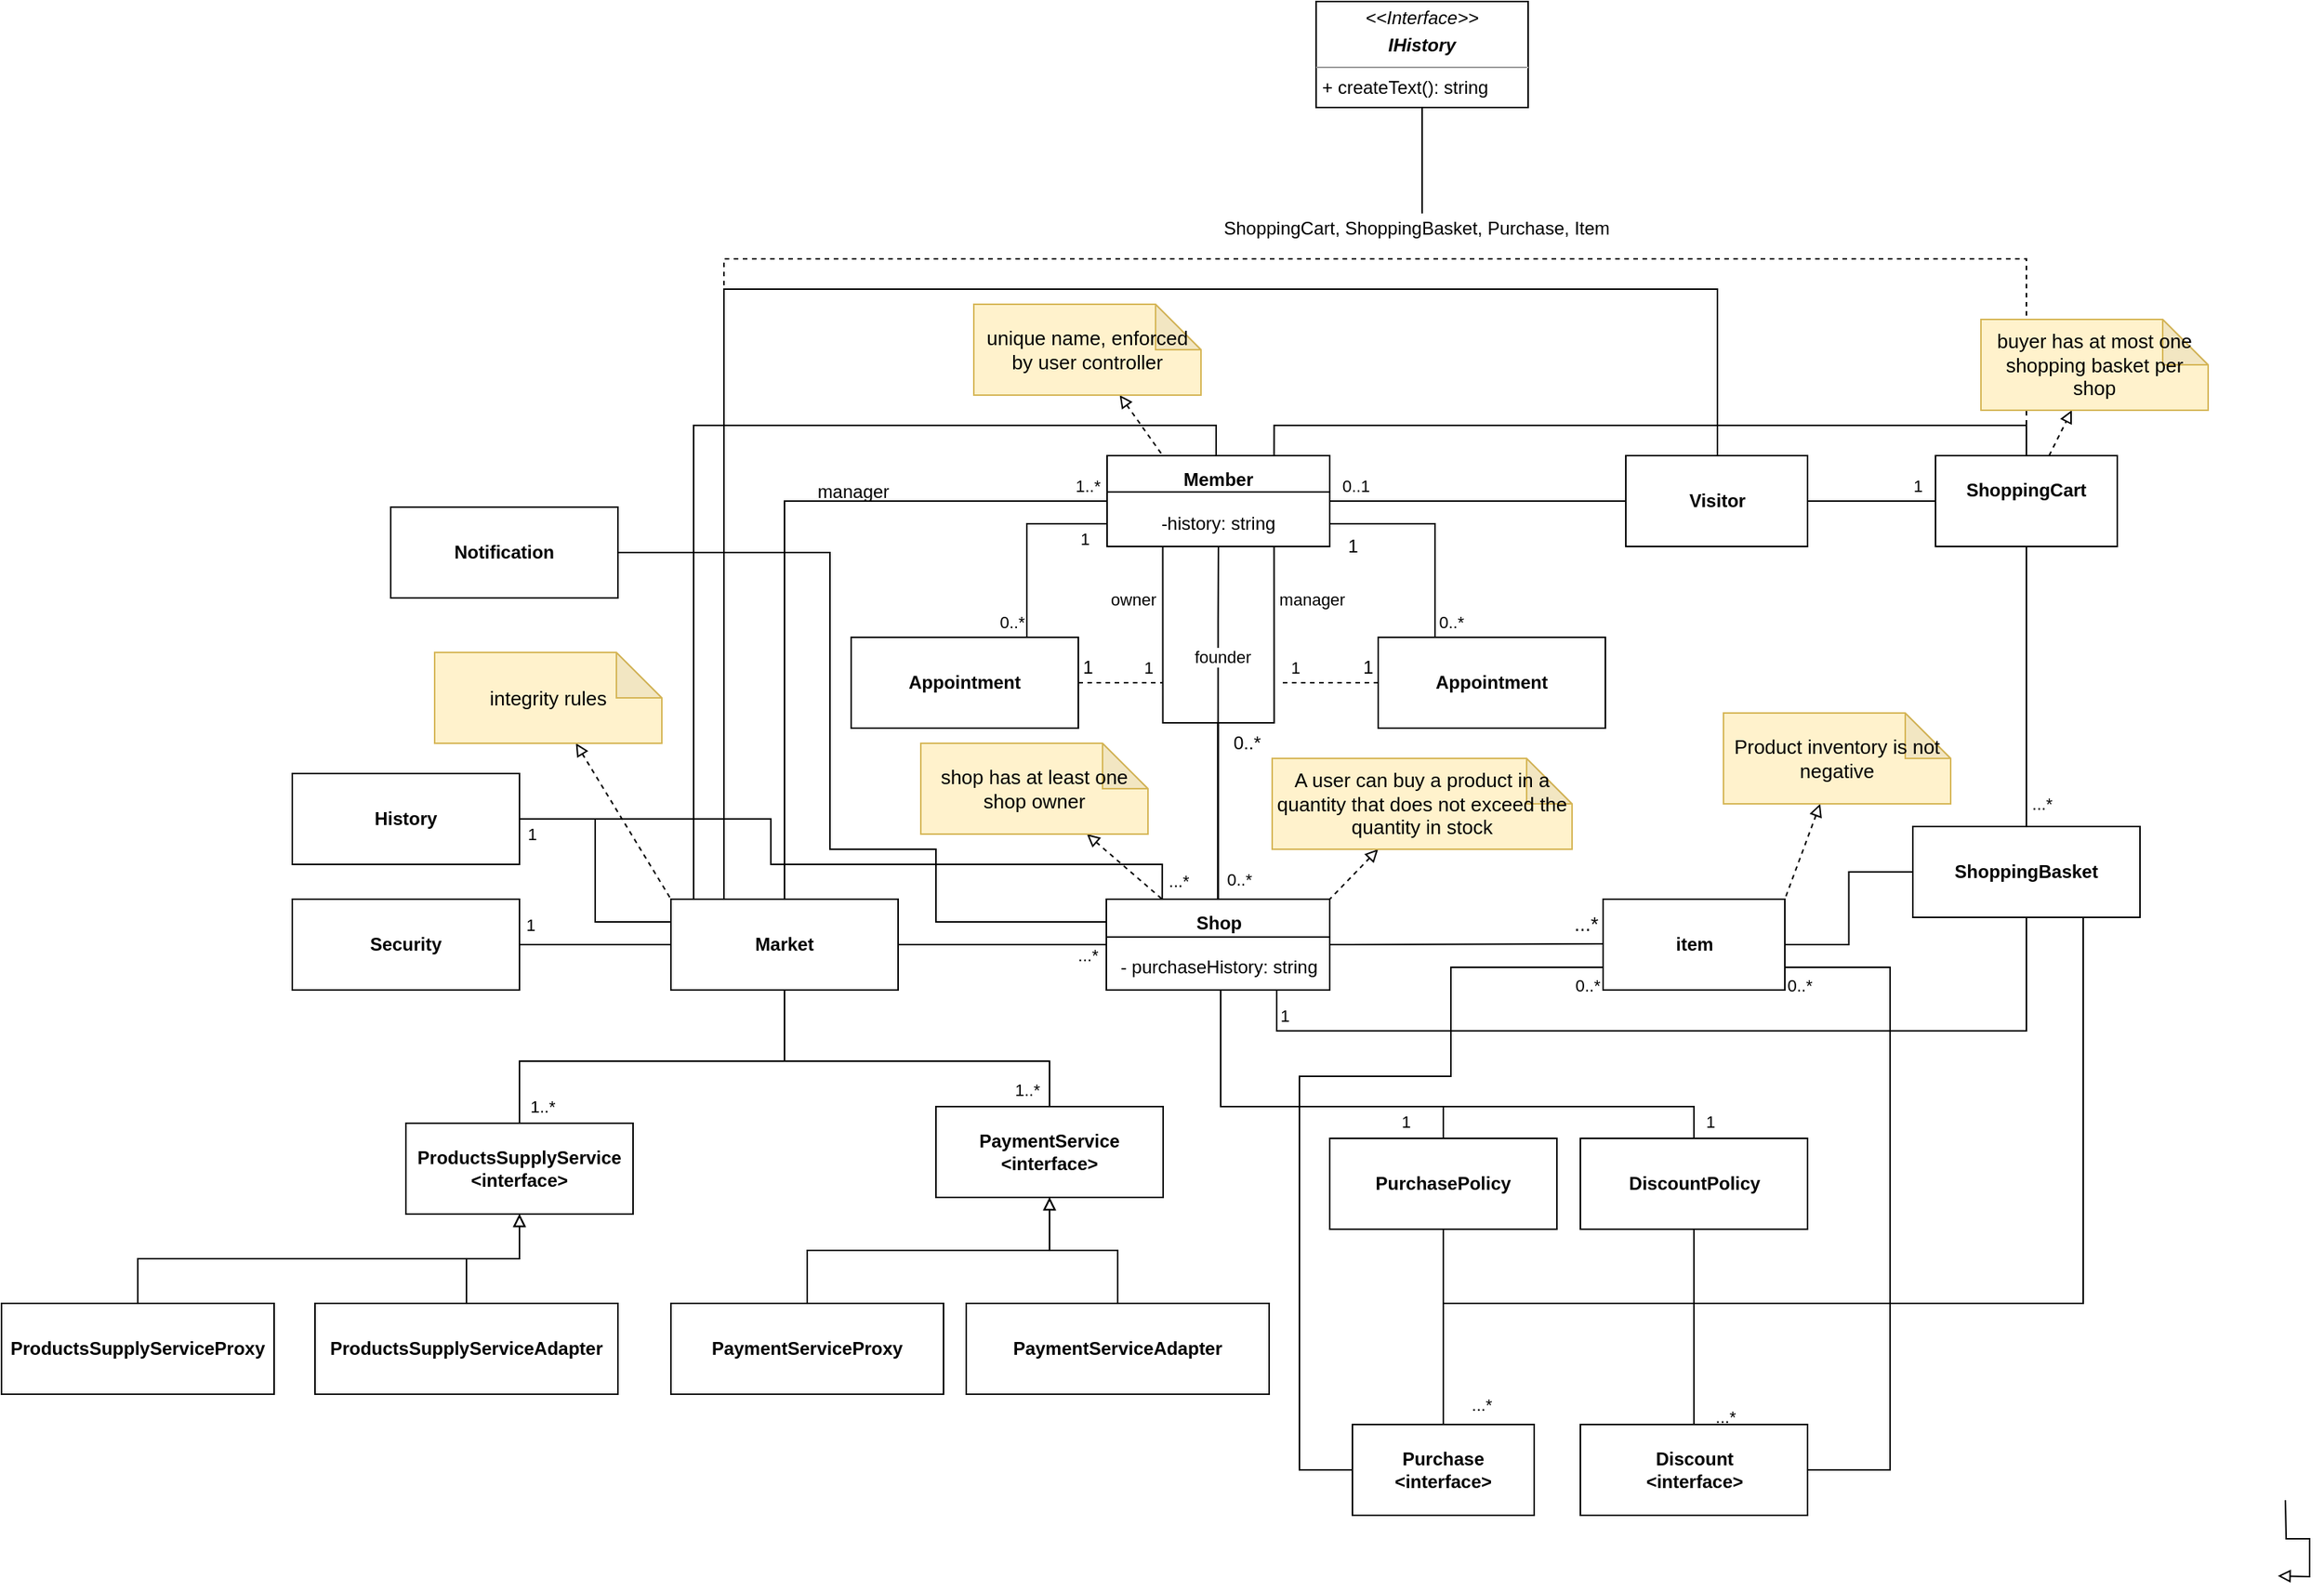 <mxfile version="18.0.1" type="device"><diagram id="ILf7Ryxjf1LyXg-0xfTQ" name="Page-1"><mxGraphModel dx="2017" dy="1449" grid="1" gridSize="10" guides="1" tooltips="1" connect="1" arrows="1" fold="1" page="1" pageScale="1" pageWidth="1169" pageHeight="827" math="0" shadow="0"><root><mxCell id="0"/><mxCell id="1" parent="0"/><mxCell id="zZ04MCCnHrwpb3KBMDZk-1" style="edgeStyle=orthogonalEdgeStyle;rounded=0;orthogonalLoop=1;jettySize=auto;html=1;exitX=0.25;exitY=0;exitDx=0;exitDy=0;entryX=0.5;entryY=0;entryDx=0;entryDy=0;dashed=1;endArrow=none;endFill=0;" parent="1" source="zZ04MCCnHrwpb3KBMDZk-151" target="zZ04MCCnHrwpb3KBMDZk-133" edge="1"><mxGeometry relative="1" as="geometry"><mxPoint x="210.0" y="100" as="sourcePoint"/><mxPoint x="1050" y="80" as="targetPoint"/><Array as="points"><mxPoint x="170" y="93"/><mxPoint x="170" y="-330"/><mxPoint x="1030" y="-330"/></Array></mxGeometry></mxCell><mxCell id="zZ04MCCnHrwpb3KBMDZk-2" value="1..*" style="edgeStyle=orthogonalEdgeStyle;rounded=0;orthogonalLoop=1;jettySize=auto;html=1;entryX=0.5;entryY=0;entryDx=0;entryDy=0;exitX=0.5;exitY=1;exitDx=0;exitDy=0;endArrow=none;endFill=0;" parent="1" source="zZ04MCCnHrwpb3KBMDZk-151" target="zZ04MCCnHrwpb3KBMDZk-154" edge="1"><mxGeometry x="0.919" y="15" relative="1" as="geometry"><mxPoint x="210.0" y="140" as="sourcePoint"/><mxPoint x="80.0" y="240" as="targetPoint"/><Array as="points"><mxPoint x="215" y="200"/><mxPoint x="-165" y="200"/></Array><mxPoint as="offset"/></mxGeometry></mxCell><mxCell id="zZ04MCCnHrwpb3KBMDZk-6" value="...*" style="edgeStyle=orthogonalEdgeStyle;rounded=0;orthogonalLoop=1;jettySize=auto;html=1;entryX=0.5;entryY=0;entryDx=0;entryDy=0;exitX=0.5;exitY=1;exitDx=0;exitDy=0;endArrow=none;endFill=0;" parent="1" source="zZ04MCCnHrwpb3KBMDZk-146" target="zZ04MCCnHrwpb3KBMDZk-147" edge="1"><mxGeometry x="0.926" y="20" relative="1" as="geometry"><mxPoint x="502.5" y="134" as="sourcePoint"/><mxPoint x="440.0" y="360" as="targetPoint"/><Array as="points"><mxPoint x="811" y="400"/><mxPoint x="811" y="400"/></Array><mxPoint as="offset"/></mxGeometry></mxCell><mxCell id="zZ04MCCnHrwpb3KBMDZk-12" value="...*" style="edgeStyle=orthogonalEdgeStyle;rounded=0;orthogonalLoop=1;jettySize=auto;html=1;exitX=1;exitY=0.5;exitDx=0;exitDy=0;entryX=0;entryY=0.5;entryDx=0;entryDy=0;startArrow=none;startFill=0;endArrow=none;endFill=0;" parent="1" source="zZ04MCCnHrwpb3KBMDZk-151" target="zZ04MCCnHrwpb3KBMDZk-152" edge="1"><mxGeometry x="0.818" y="-7" relative="1" as="geometry"><mxPoint x="290" y="119" as="sourcePoint"/><mxPoint x="425" y="119" as="targetPoint"/><mxPoint as="offset"/></mxGeometry></mxCell><mxCell id="zZ04MCCnHrwpb3KBMDZk-18" value="1" style="edgeStyle=orthogonalEdgeStyle;rounded=0;orthogonalLoop=1;jettySize=auto;html=1;entryX=1;entryY=0.5;entryDx=0;entryDy=0;startArrow=none;startFill=0;endArrow=none;endFill=0;" parent="1" source="zZ04MCCnHrwpb3KBMDZk-133" target="zZ04MCCnHrwpb3KBMDZk-134" edge="1"><mxGeometry x="-0.699" y="-10" relative="1" as="geometry"><mxPoint x="1050" y="166" as="sourcePoint"/><mxPoint x="1050" y="240" as="targetPoint"/><mxPoint as="offset"/></mxGeometry></mxCell><mxCell id="zZ04MCCnHrwpb3KBMDZk-111" value="...*" style="edgeStyle=orthogonalEdgeStyle;rounded=0;orthogonalLoop=1;jettySize=auto;html=1;exitX=0.75;exitY=1;exitDx=0;exitDy=0;entryX=0.5;entryY=0;entryDx=0;entryDy=0;endArrow=none;endFill=0;" parent="1" source="zZ04MCCnHrwpb3KBMDZk-135" target="zZ04MCCnHrwpb3KBMDZk-175" edge="1"><mxGeometry x="0.966" y="25" relative="1" as="geometry"><Array as="points"><mxPoint x="1068" y="360"/><mxPoint x="645" y="360"/></Array><mxPoint x="1360" y="123.0" as="sourcePoint"/><mxPoint x="880" y="640" as="targetPoint"/><mxPoint as="offset"/></mxGeometry></mxCell><mxCell id="zZ04MCCnHrwpb3KBMDZk-116" value="...*" style="edgeStyle=orthogonalEdgeStyle;rounded=0;orthogonalLoop=1;jettySize=auto;html=1;exitX=0.5;exitY=1;exitDx=0;exitDy=0;entryX=0.5;entryY=0;entryDx=0;entryDy=0;endArrow=none;endFill=0;" parent="1" source="zZ04MCCnHrwpb3KBMDZk-133" target="zZ04MCCnHrwpb3KBMDZk-135" edge="1"><mxGeometry x="0.838" y="10" relative="1" as="geometry"><mxPoint x="1130" y="119" as="sourcePoint"/><mxPoint x="1200" y="119" as="targetPoint"/><mxPoint as="offset"/></mxGeometry></mxCell><mxCell id="zZ04MCCnHrwpb3KBMDZk-132" value="item" style="rounded=0;whiteSpace=wrap;html=1;fontStyle=1" parent="1" vertex="1"><mxGeometry x="750.5" y="93" width="120" height="60" as="geometry"/></mxCell><mxCell id="lGT1LB07T4u3BuduWVPf-15" style="rounded=0;orthogonalLoop=1;jettySize=auto;html=1;startArrow=none;startFill=0;endArrow=block;endFill=0;dashed=1;" parent="1" source="zZ04MCCnHrwpb3KBMDZk-133" target="lGT1LB07T4u3BuduWVPf-12" edge="1"><mxGeometry relative="1" as="geometry"/></mxCell><mxCell id="zZ04MCCnHrwpb3KBMDZk-133" value="ShoppingCart&lt;div style=&quot;padding: 0px ; margin: 0px&quot;&gt;&lt;br style=&quot;padding: 0px; margin: 0px;&quot;&gt;&lt;/div&gt;" style="rounded=0;whiteSpace=wrap;html=1;fontStyle=1" parent="1" vertex="1"><mxGeometry x="970" y="-200" width="120" height="60" as="geometry"/></mxCell><mxCell id="AmER0RgIstThI9tEPLfv-13" value="0..1" style="edgeStyle=orthogonalEdgeStyle;rounded=0;orthogonalLoop=1;jettySize=auto;html=1;entryX=1;entryY=0.5;entryDx=0;entryDy=0;endArrow=none;endFill=0;" parent="1" source="zZ04MCCnHrwpb3KBMDZk-134" target="zZ04MCCnHrwpb3KBMDZk-136" edge="1"><mxGeometry x="0.83" y="-10" relative="1" as="geometry"><mxPoint as="offset"/></mxGeometry></mxCell><mxCell id="zZ04MCCnHrwpb3KBMDZk-134" value="Visitor" style="rounded=0;whiteSpace=wrap;html=1;fontStyle=1" parent="1" vertex="1"><mxGeometry x="765.5" y="-200" width="120" height="60" as="geometry"/></mxCell><mxCell id="AmER0RgIstThI9tEPLfv-28" style="edgeStyle=orthogonalEdgeStyle;rounded=0;orthogonalLoop=1;jettySize=auto;html=1;entryX=0.75;entryY=1;entryDx=0;entryDy=0;endArrow=none;endFill=0;" parent="1" source="zZ04MCCnHrwpb3KBMDZk-135" target="zZ04MCCnHrwpb3KBMDZk-152" edge="1"><mxGeometry relative="1" as="geometry"><Array as="points"><mxPoint x="1030" y="180"/><mxPoint x="535" y="180"/></Array></mxGeometry></mxCell><mxCell id="AmER0RgIstThI9tEPLfv-60" value="1" style="edgeLabel;html=1;align=center;verticalAlign=middle;resizable=0;points=[];" parent="AmER0RgIstThI9tEPLfv-28" vertex="1" connectable="0"><mxGeometry x="0.846" y="-1" relative="1" as="geometry"><mxPoint x="-12" y="-9" as="offset"/></mxGeometry></mxCell><mxCell id="AmER0RgIstThI9tEPLfv-52" style="edgeStyle=orthogonalEdgeStyle;rounded=0;orthogonalLoop=1;jettySize=auto;html=1;endArrow=none;endFill=0;" parent="1" source="zZ04MCCnHrwpb3KBMDZk-135" target="zZ04MCCnHrwpb3KBMDZk-132" edge="1"><mxGeometry relative="1" as="geometry"/></mxCell><mxCell id="zZ04MCCnHrwpb3KBMDZk-135" value="ShoppingBasket" style="rounded=0;whiteSpace=wrap;html=1;fontStyle=1" parent="1" vertex="1"><mxGeometry x="955" y="45" width="150" height="60" as="geometry"/></mxCell><mxCell id="AmER0RgIstThI9tEPLfv-17" style="edgeStyle=orthogonalEdgeStyle;rounded=0;orthogonalLoop=1;jettySize=auto;html=1;entryX=0.5;entryY=0;entryDx=0;entryDy=0;endArrow=none;endFill=0;exitX=0.75;exitY=0;exitDx=0;exitDy=0;" parent="1" source="zZ04MCCnHrwpb3KBMDZk-136" target="zZ04MCCnHrwpb3KBMDZk-133" edge="1"><mxGeometry relative="1" as="geometry"/></mxCell><mxCell id="zZ04MCCnHrwpb3KBMDZk-136" value="&lt;b&gt;Member&lt;/b&gt;&lt;br&gt;&lt;div style=&quot;text-align: left&quot;&gt;&lt;span&gt;&lt;br&gt;&lt;/span&gt;&lt;/div&gt;&lt;div style=&quot;text-align: left&quot;&gt;&lt;span&gt;-history: string&lt;/span&gt;&lt;/div&gt;" style="rounded=0;whiteSpace=wrap;html=1;" parent="1" vertex="1"><mxGeometry x="423" y="-200" width="147" height="60" as="geometry"/></mxCell><mxCell id="AmER0RgIstThI9tEPLfv-18" value="0..*" style="edgeStyle=orthogonalEdgeStyle;rounded=0;orthogonalLoop=1;jettySize=auto;html=1;entryX=1;entryY=0.75;entryDx=0;entryDy=0;endArrow=none;endFill=0;exitX=0.25;exitY=0;exitDx=0;exitDy=0;" parent="1" source="zZ04MCCnHrwpb3KBMDZk-137" target="zZ04MCCnHrwpb3KBMDZk-136" edge="1"><mxGeometry x="-0.86" y="-9" relative="1" as="geometry"><mxPoint x="1" as="offset"/></mxGeometry></mxCell><mxCell id="AmER0RgIstThI9tEPLfv-20" value="1" style="edgeStyle=orthogonalEdgeStyle;rounded=0;orthogonalLoop=1;jettySize=auto;html=1;endArrow=none;endFill=0;dashed=1;exitX=0;exitY=0.5;exitDx=0;exitDy=0;" parent="1" source="zZ04MCCnHrwpb3KBMDZk-137" edge="1"><mxGeometry x="0.682" y="-10" relative="1" as="geometry"><mxPoint x="536" y="-50" as="targetPoint"/><mxPoint x="598" y="-50" as="sourcePoint"/><mxPoint as="offset"/></mxGeometry></mxCell><mxCell id="zZ04MCCnHrwpb3KBMDZk-137" value="&lt;b&gt;Appointment&lt;/b&gt;" style="rounded=0;whiteSpace=wrap;html=1;" parent="1" vertex="1"><mxGeometry x="602" y="-80" width="150" height="60" as="geometry"/></mxCell><mxCell id="zZ04MCCnHrwpb3KBMDZk-146" value="&lt;span style=&quot;font-weight: 700&quot;&gt;DiscountPolicy&lt;/span&gt;" style="rounded=0;whiteSpace=wrap;html=1;" parent="1" vertex="1"><mxGeometry x="735.5" y="251" width="150" height="60" as="geometry"/></mxCell><mxCell id="AmER0RgIstThI9tEPLfv-57" value="0..*" style="edgeStyle=orthogonalEdgeStyle;rounded=0;orthogonalLoop=1;jettySize=auto;html=1;entryX=1;entryY=0.75;entryDx=0;entryDy=0;startArrow=none;startFill=0;endArrow=none;endFill=0;" parent="1" source="zZ04MCCnHrwpb3KBMDZk-147" target="zZ04MCCnHrwpb3KBMDZk-132" edge="1"><mxGeometry x="0.958" y="12" relative="1" as="geometry"><Array as="points"><mxPoint x="940" y="470"/><mxPoint x="940" y="138"/></Array><mxPoint as="offset"/></mxGeometry></mxCell><mxCell id="zZ04MCCnHrwpb3KBMDZk-147" value="&lt;span style=&quot;font-weight: 700&quot;&gt;Discount&lt;br&gt;&amp;lt;interface&amp;gt;&lt;br&gt;&lt;/span&gt;" style="rounded=0;whiteSpace=wrap;html=1;" parent="1" vertex="1"><mxGeometry x="735.5" y="440" width="150" height="60" as="geometry"/></mxCell><mxCell id="zZ04MCCnHrwpb3KBMDZk-150" value="&lt;span style=&quot;font-weight: 700&quot;&gt;Security&lt;/span&gt;" style="rounded=0;whiteSpace=wrap;html=1;" parent="1" vertex="1"><mxGeometry x="-115" y="93" width="150" height="60" as="geometry"/></mxCell><mxCell id="zZ04MCCnHrwpb3KBMDZk-164" value="1..*" style="edgeStyle=orthogonalEdgeStyle;rounded=0;orthogonalLoop=1;jettySize=auto;html=1;exitX=0.5;exitY=1;exitDx=0;exitDy=0;endArrow=none;endFill=0;entryX=0.5;entryY=0;entryDx=0;entryDy=0;" parent="1" source="zZ04MCCnHrwpb3KBMDZk-151" target="zZ04MCCnHrwpb3KBMDZk-161" edge="1"><mxGeometry x="0.921" y="-15" relative="1" as="geometry"><Array as="points"><mxPoint x="210" y="200"/><mxPoint x="385" y="200"/></Array><mxPoint y="-1" as="offset"/></mxGeometry></mxCell><mxCell id="zZ04MCCnHrwpb3KBMDZk-165" value="1" style="edgeStyle=orthogonalEdgeStyle;rounded=0;orthogonalLoop=1;jettySize=auto;html=1;exitX=0;exitY=0.5;exitDx=0;exitDy=0;entryX=1;entryY=0.5;entryDx=0;entryDy=0;endArrow=none;endFill=0;" parent="1" source="zZ04MCCnHrwpb3KBMDZk-151" target="zZ04MCCnHrwpb3KBMDZk-150" edge="1"><mxGeometry x="0.859" y="-13" relative="1" as="geometry"><mxPoint as="offset"/></mxGeometry></mxCell><mxCell id="AmER0RgIstThI9tEPLfv-12" style="edgeStyle=orthogonalEdgeStyle;rounded=0;orthogonalLoop=1;jettySize=auto;html=1;entryX=0.5;entryY=0;entryDx=0;entryDy=0;endArrow=none;endFill=0;" parent="1" source="zZ04MCCnHrwpb3KBMDZk-151" target="zZ04MCCnHrwpb3KBMDZk-136" edge="1"><mxGeometry relative="1" as="geometry"><Array as="points"><mxPoint x="150" y="-220"/><mxPoint x="495" y="-220"/><mxPoint x="495" y="-200"/></Array></mxGeometry></mxCell><mxCell id="AmER0RgIstThI9tEPLfv-29" style="edgeStyle=orthogonalEdgeStyle;rounded=0;orthogonalLoop=1;jettySize=auto;html=1;endArrow=none;endFill=0;" parent="1" source="zZ04MCCnHrwpb3KBMDZk-151" target="zZ04MCCnHrwpb3KBMDZk-134" edge="1"><mxGeometry relative="1" as="geometry"><Array as="points"><mxPoint x="170" y="-310"/><mxPoint x="826" y="-310"/></Array></mxGeometry></mxCell><mxCell id="zZ04MCCnHrwpb3KBMDZk-151" value="&lt;span style=&quot;font-weight: 700&quot;&gt;Market&lt;/span&gt;" style="rounded=0;whiteSpace=wrap;html=1;" parent="1" vertex="1"><mxGeometry x="135" y="93" width="150" height="60" as="geometry"/></mxCell><mxCell id="zZ04MCCnHrwpb3KBMDZk-153" style="edgeStyle=orthogonalEdgeStyle;rounded=0;orthogonalLoop=1;jettySize=auto;html=1;exitX=1;exitY=0.5;exitDx=0;exitDy=0;endArrow=none;endFill=0;" parent="1" source="zZ04MCCnHrwpb3KBMDZk-152" edge="1"><mxGeometry relative="1" as="geometry"><mxPoint x="750.0" y="122.5" as="targetPoint"/></mxGeometry></mxCell><mxCell id="zZ04MCCnHrwpb3KBMDZk-166" value="1" style="edgeStyle=orthogonalEdgeStyle;rounded=0;orthogonalLoop=1;jettySize=auto;html=1;exitX=0.5;exitY=1;exitDx=0;exitDy=0;entryX=0.5;entryY=0;entryDx=0;entryDy=0;endArrow=none;endFill=0;" parent="1" source="zZ04MCCnHrwpb3KBMDZk-152" target="zZ04MCCnHrwpb3KBMDZk-146" edge="1"><mxGeometry x="0.947" y="10" relative="1" as="geometry"><Array as="points"><mxPoint x="498" y="230"/><mxPoint x="811" y="230"/></Array><mxPoint as="offset"/></mxGeometry></mxCell><mxCell id="lGT1LB07T4u3BuduWVPf-9" value="1" style="edgeStyle=orthogonalEdgeStyle;rounded=0;orthogonalLoop=1;jettySize=auto;html=1;startArrow=none;startFill=0;endArrow=none;endFill=0;" parent="1" source="zZ04MCCnHrwpb3KBMDZk-152" target="lGT1LB07T4u3BuduWVPf-8" edge="1"><mxGeometry x="0.625" y="-10" relative="1" as="geometry"><Array as="points"><mxPoint x="498" y="230"/><mxPoint x="645" y="230"/></Array><mxPoint as="offset"/></mxGeometry></mxCell><mxCell id="AmER0RgIstThI9tEPLfv-1" value="founder" style="edgeStyle=orthogonalEdgeStyle;rounded=0;orthogonalLoop=1;jettySize=auto;html=1;entryX=0.5;entryY=1;entryDx=0;entryDy=0;exitX=0.5;exitY=0;exitDx=0;exitDy=0;endArrow=none;endFill=0;" parent="1" source="zZ04MCCnHrwpb3KBMDZk-152" target="zZ04MCCnHrwpb3KBMDZk-136" edge="1"><mxGeometry x="0.378" y="-2" relative="1" as="geometry"><Array as="points"><mxPoint x="496" y="-90"/><mxPoint x="496" y="-90"/></Array><mxPoint x="1" as="offset"/></mxGeometry></mxCell><mxCell id="AmER0RgIstThI9tEPLfv-2" value="manager" style="edgeStyle=orthogonalEdgeStyle;rounded=0;orthogonalLoop=1;jettySize=auto;html=1;entryX=0.75;entryY=1;entryDx=0;entryDy=0;endArrow=none;endFill=0;" parent="1" source="zZ04MCCnHrwpb3KBMDZk-152" target="zZ04MCCnHrwpb3KBMDZk-136" edge="1"><mxGeometry x="0.74" y="-24" relative="1" as="geometry"><mxPoint x="1" as="offset"/></mxGeometry></mxCell><mxCell id="AmER0RgIstThI9tEPLfv-3" value="owner" style="edgeStyle=orthogonalEdgeStyle;rounded=0;orthogonalLoop=1;jettySize=auto;html=1;entryX=0.25;entryY=1;entryDx=0;entryDy=0;endArrow=none;endFill=0;" parent="1" source="zZ04MCCnHrwpb3KBMDZk-152" target="zZ04MCCnHrwpb3KBMDZk-136" edge="1"><mxGeometry x="0.739" y="21" relative="1" as="geometry"><mxPoint x="1" as="offset"/></mxGeometry></mxCell><mxCell id="AmER0RgIstThI9tEPLfv-26" value="0..*" style="edgeLabel;html=1;align=center;verticalAlign=middle;resizable=0;points=[];" parent="AmER0RgIstThI9tEPLfv-3" vertex="1" connectable="0"><mxGeometry x="-0.874" y="-1" relative="1" as="geometry"><mxPoint x="12" y="4" as="offset"/></mxGeometry></mxCell><mxCell id="zZ04MCCnHrwpb3KBMDZk-152" value="&lt;b&gt;Shop&lt;/b&gt;&lt;br&gt;&lt;br&gt;- purchaseHistory: string" style="rounded=0;whiteSpace=wrap;html=1;" parent="1" vertex="1"><mxGeometry x="422.5" y="93" width="147.5" height="60" as="geometry"/></mxCell><mxCell id="zZ04MCCnHrwpb3KBMDZk-157" style="edgeStyle=orthogonalEdgeStyle;rounded=0;orthogonalLoop=1;jettySize=auto;html=1;exitX=0.5;exitY=1;exitDx=0;exitDy=0;endArrow=none;endFill=0;startArrow=block;startFill=0;" parent="1" source="zZ04MCCnHrwpb3KBMDZk-154" target="zZ04MCCnHrwpb3KBMDZk-155" edge="1"><mxGeometry relative="1" as="geometry"/></mxCell><mxCell id="zZ04MCCnHrwpb3KBMDZk-158" style="edgeStyle=orthogonalEdgeStyle;rounded=0;orthogonalLoop=1;jettySize=auto;html=1;exitX=0.5;exitY=1;exitDx=0;exitDy=0;entryX=0.5;entryY=0;entryDx=0;entryDy=0;endArrow=none;endFill=0;startArrow=block;startFill=0;" parent="1" source="zZ04MCCnHrwpb3KBMDZk-154" target="zZ04MCCnHrwpb3KBMDZk-156" edge="1"><mxGeometry relative="1" as="geometry"/></mxCell><mxCell id="zZ04MCCnHrwpb3KBMDZk-154" value="&lt;span style=&quot;font-weight: 700&quot;&gt;ProductsSupplyService&lt;/span&gt;&lt;br style=&quot;padding: 0px ; margin: 0px ; font-weight: 700&quot;&gt;&lt;span style=&quot;font-weight: 700&quot;&gt;&amp;lt;interface&amp;gt;&lt;/span&gt;" style="rounded=0;whiteSpace=wrap;html=1;" parent="1" vertex="1"><mxGeometry x="-40" y="241" width="150" height="60" as="geometry"/></mxCell><mxCell id="zZ04MCCnHrwpb3KBMDZk-155" value="&lt;span style=&quot;font-weight: 700&quot;&gt;ProductsSupplyServiceProxy&lt;/span&gt;" style="rounded=0;whiteSpace=wrap;html=1;" parent="1" vertex="1"><mxGeometry x="-307" y="360" width="180" height="60" as="geometry"/></mxCell><mxCell id="zZ04MCCnHrwpb3KBMDZk-156" value="&lt;span style=&quot;font-weight: 700&quot;&gt;ProductsSupplyServiceAdapter&lt;/span&gt;" style="rounded=0;whiteSpace=wrap;html=1;" parent="1" vertex="1"><mxGeometry x="-100" y="360" width="200" height="60" as="geometry"/></mxCell><mxCell id="zZ04MCCnHrwpb3KBMDZk-159" style="edgeStyle=orthogonalEdgeStyle;rounded=0;orthogonalLoop=1;jettySize=auto;html=1;exitX=0.5;exitY=1;exitDx=0;exitDy=0;endArrow=none;endFill=0;startArrow=block;startFill=0;" parent="1" source="zZ04MCCnHrwpb3KBMDZk-161" target="zZ04MCCnHrwpb3KBMDZk-162" edge="1"><mxGeometry relative="1" as="geometry"/></mxCell><mxCell id="zZ04MCCnHrwpb3KBMDZk-160" style="edgeStyle=orthogonalEdgeStyle;rounded=0;orthogonalLoop=1;jettySize=auto;html=1;exitX=0.5;exitY=1;exitDx=0;exitDy=0;entryX=0.5;entryY=0;entryDx=0;entryDy=0;endArrow=none;endFill=0;startArrow=block;startFill=0;" parent="1" source="zZ04MCCnHrwpb3KBMDZk-161" target="zZ04MCCnHrwpb3KBMDZk-163" edge="1"><mxGeometry relative="1" as="geometry"/></mxCell><mxCell id="zZ04MCCnHrwpb3KBMDZk-161" value="&lt;span style=&quot;font-weight: 700&quot;&gt;Payment&lt;/span&gt;&lt;span style=&quot;font-weight: 700&quot;&gt;Service&lt;/span&gt;&lt;br style=&quot;padding: 0px ; margin: 0px ; font-weight: 700&quot;&gt;&lt;span style=&quot;font-weight: 700&quot;&gt;&amp;lt;interface&amp;gt;&lt;/span&gt;" style="rounded=0;whiteSpace=wrap;html=1;" parent="1" vertex="1"><mxGeometry x="310" y="230" width="150" height="60" as="geometry"/></mxCell><mxCell id="zZ04MCCnHrwpb3KBMDZk-162" value="&lt;span style=&quot;font-weight: 700&quot;&gt;Payment&lt;/span&gt;&lt;span style=&quot;font-weight: 700&quot;&gt;Service&lt;/span&gt;&lt;span style=&quot;font-weight: 700&quot;&gt;Proxy&lt;/span&gt;" style="rounded=0;whiteSpace=wrap;html=1;" parent="1" vertex="1"><mxGeometry x="135" y="360" width="180" height="60" as="geometry"/></mxCell><mxCell id="zZ04MCCnHrwpb3KBMDZk-163" value="&lt;span style=&quot;font-weight: 700&quot;&gt;Payment&lt;/span&gt;&lt;span style=&quot;font-weight: 700&quot;&gt;Service&lt;/span&gt;&lt;span style=&quot;font-weight: 700&quot;&gt;Adapter&lt;/span&gt;" style="rounded=0;whiteSpace=wrap;html=1;" parent="1" vertex="1"><mxGeometry x="330" y="360" width="200" height="60" as="geometry"/></mxCell><mxCell id="zZ04MCCnHrwpb3KBMDZk-174" style="edgeStyle=orthogonalEdgeStyle;rounded=0;orthogonalLoop=1;jettySize=auto;html=1;exitX=0.5;exitY=1;exitDx=0;exitDy=0;entryX=0.5;entryY=0;entryDx=0;entryDy=0;startArrow=none;startFill=0;endArrow=classic;endFill=1;" parent="1" edge="1"><mxGeometry relative="1" as="geometry"><mxPoint x="612" y="544" as="sourcePoint"/></mxGeometry></mxCell><mxCell id="AmER0RgIstThI9tEPLfv-56" value="0..*" style="edgeStyle=orthogonalEdgeStyle;rounded=0;orthogonalLoop=1;jettySize=auto;html=1;entryX=0;entryY=0.75;entryDx=0;entryDy=0;startArrow=none;startFill=0;endArrow=none;endFill=0;" parent="1" source="zZ04MCCnHrwpb3KBMDZk-175" target="zZ04MCCnHrwpb3KBMDZk-132" edge="1"><mxGeometry x="0.963" y="-12" relative="1" as="geometry"><Array as="points"><mxPoint x="550" y="470"/><mxPoint x="550" y="210"/><mxPoint x="650" y="210"/><mxPoint x="650" y="138"/></Array><mxPoint as="offset"/></mxGeometry></mxCell><mxCell id="zZ04MCCnHrwpb3KBMDZk-175" value="&lt;span style=&quot;font-weight: 700&quot;&gt;Purchase&lt;br&gt;&amp;lt;interface&amp;gt;&lt;br&gt;&lt;/span&gt;" style="rounded=0;whiteSpace=wrap;html=1;" parent="1" vertex="1"><mxGeometry x="585" y="440" width="120" height="60" as="geometry"/></mxCell><mxCell id="baPrjQeXcJhK8P1JM_mB-3" value="&lt;font style=&quot;font-size: 13px&quot;&gt;...*&lt;/font&gt;" style="edgeLabel;html=1;align=center;verticalAlign=middle;resizable=0;points=[];" parent="1" vertex="1" connectable="0"><mxGeometry x="970" y="301" as="geometry"><mxPoint x="-231" y="-192" as="offset"/></mxGeometry></mxCell><mxCell id="baPrjQeXcJhK8P1JM_mB-5" value="1..*" style="edgeStyle=orthogonalEdgeStyle;rounded=0;orthogonalLoop=1;jettySize=auto;html=1;entryX=0;entryY=0.5;entryDx=0;entryDy=0;exitX=0.5;exitY=0;exitDx=0;exitDy=0;endArrow=none;endFill=0;" parent="1" source="zZ04MCCnHrwpb3KBMDZk-151" target="zZ04MCCnHrwpb3KBMDZk-136" edge="1"><mxGeometry x="0.945" y="10" relative="1" as="geometry"><mxPoint x="230" y="190" as="sourcePoint"/><Array as="points"><mxPoint x="210" y="-170"/></Array><mxPoint x="210" y="-140" as="targetPoint"/><mxPoint as="offset"/></mxGeometry></mxCell><mxCell id="lGT1LB07T4u3BuduWVPf-1" style="rounded=0;orthogonalLoop=1;jettySize=auto;html=1;entryX=0.25;entryY=0;entryDx=0;entryDy=0;dashed=1;fontSize=13;startArrow=block;startFill=0;endArrow=none;endFill=0;" parent="1" source="lGT1LB07T4u3BuduWVPf-2" target="zZ04MCCnHrwpb3KBMDZk-136" edge="1"><mxGeometry relative="1" as="geometry"><mxPoint x="1105" y="360" as="targetPoint"/></mxGeometry></mxCell><mxCell id="lGT1LB07T4u3BuduWVPf-2" value="unique name, enforced by user controller" style="shape=note;whiteSpace=wrap;html=1;backgroundOutline=1;darkOpacity=0.05;fontSize=13;fillColor=#fff2cc;strokeColor=#d6b656;" parent="1" vertex="1"><mxGeometry x="335" y="-300" width="150" height="60" as="geometry"/></mxCell><mxCell id="lGT1LB07T4u3BuduWVPf-7" style="rounded=0;orthogonalLoop=1;jettySize=auto;html=1;entryX=0.25;entryY=0;entryDx=0;entryDy=0;startArrow=block;startFill=0;endArrow=none;endFill=0;dashed=1;" parent="1" source="lGT1LB07T4u3BuduWVPf-4" target="zZ04MCCnHrwpb3KBMDZk-152" edge="1"><mxGeometry relative="1" as="geometry"/></mxCell><mxCell id="lGT1LB07T4u3BuduWVPf-4" value="shop has at least one shop owner" style="shape=note;whiteSpace=wrap;html=1;backgroundOutline=1;darkOpacity=0.05;fontSize=13;fillColor=#fff2cc;strokeColor=#d6b656;" parent="1" vertex="1"><mxGeometry x="300" y="-10" width="150" height="60" as="geometry"/></mxCell><mxCell id="lGT1LB07T4u3BuduWVPf-8" value="&lt;span style=&quot;font-weight: 700&quot;&gt;PurchasePolicy&lt;/span&gt;" style="rounded=0;whiteSpace=wrap;html=1;" parent="1" vertex="1"><mxGeometry x="570" y="251" width="150" height="60" as="geometry"/></mxCell><mxCell id="lGT1LB07T4u3BuduWVPf-11" style="edgeStyle=orthogonalEdgeStyle;rounded=0;orthogonalLoop=1;jettySize=auto;html=1;entryX=0.5;entryY=0;entryDx=0;entryDy=0;exitX=0.5;exitY=1;exitDx=0;exitDy=0;endArrow=none;endFill=0;" parent="1" source="lGT1LB07T4u3BuduWVPf-8" target="zZ04MCCnHrwpb3KBMDZk-175" edge="1"><mxGeometry relative="1" as="geometry"><mxPoint x="507.5" y="163" as="sourcePoint"/><mxPoint x="795" y="384" as="targetPoint"/><Array as="points"><mxPoint x="645" y="340"/><mxPoint x="645" y="340"/></Array></mxGeometry></mxCell><mxCell id="lGT1LB07T4u3BuduWVPf-12" value="buyer has at most one shopping basket per shop" style="shape=note;whiteSpace=wrap;html=1;backgroundOutline=1;darkOpacity=0.05;fontSize=13;fillColor=#fff2cc;strokeColor=#d6b656;" parent="1" vertex="1"><mxGeometry x="1000" y="-290" width="150" height="60" as="geometry"/></mxCell><mxCell id="lGT1LB07T4u3BuduWVPf-17" style="rounded=0;orthogonalLoop=1;jettySize=auto;html=1;entryX=1;entryY=0;entryDx=0;entryDy=0;dashed=1;startArrow=block;startFill=0;endArrow=none;endFill=0;" parent="1" source="lGT1LB07T4u3BuduWVPf-16" target="zZ04MCCnHrwpb3KBMDZk-132" edge="1"><mxGeometry relative="1" as="geometry"/></mxCell><mxCell id="lGT1LB07T4u3BuduWVPf-16" value="Product inventory is not negative" style="shape=note;whiteSpace=wrap;html=1;backgroundOutline=1;darkOpacity=0.05;fontSize=13;fillColor=#fff2cc;strokeColor=#d6b656;" parent="1" vertex="1"><mxGeometry x="830" y="-30" width="150" height="60" as="geometry"/></mxCell><mxCell id="lGT1LB07T4u3BuduWVPf-21" style="rounded=0;orthogonalLoop=1;jettySize=auto;html=1;entryX=1;entryY=0;entryDx=0;entryDy=0;dashed=1;startArrow=block;startFill=0;endArrow=none;endFill=0;" parent="1" source="lGT1LB07T4u3BuduWVPf-19" target="zZ04MCCnHrwpb3KBMDZk-152" edge="1"><mxGeometry relative="1" as="geometry"/></mxCell><mxCell id="lGT1LB07T4u3BuduWVPf-19" value="A user can buy a product in a quantity that does not exceed the quantity in stock" style="shape=note;whiteSpace=wrap;html=1;backgroundOutline=1;darkOpacity=0.05;fontSize=13;fillColor=#fff2cc;strokeColor=#d6b656;" parent="1" vertex="1"><mxGeometry x="532" width="198" height="60" as="geometry"/></mxCell><mxCell id="lGT1LB07T4u3BuduWVPf-23" style="rounded=0;orthogonalLoop=1;jettySize=auto;html=1;entryX=0;entryY=0;entryDx=0;entryDy=0;dashed=1;startArrow=block;startFill=0;endArrow=none;endFill=0;" parent="1" source="lGT1LB07T4u3BuduWVPf-22" target="zZ04MCCnHrwpb3KBMDZk-151" edge="1"><mxGeometry relative="1" as="geometry"/></mxCell><mxCell id="lGT1LB07T4u3BuduWVPf-22" value="integrity rules" style="shape=note;whiteSpace=wrap;html=1;backgroundOutline=1;darkOpacity=0.05;fontSize=13;fillColor=#fff2cc;strokeColor=#d6b656;" parent="1" vertex="1"><mxGeometry x="-21" y="-70" width="150" height="60" as="geometry"/></mxCell><mxCell id="pRD5CICyX-UEaoP8rRdA-4" style="edgeStyle=orthogonalEdgeStyle;rounded=0;orthogonalLoop=1;jettySize=auto;html=1;endArrow=none;endFill=0;startArrow=block;startFill=0;exitX=0.5;exitY=1;exitDx=0;exitDy=0;entryX=0.5;entryY=0;entryDx=0;entryDy=0;" parent="1" edge="1"><mxGeometry relative="1" as="geometry"><mxPoint x="1201" y="490.0" as="targetPoint"/><mxPoint x="1196" y="540" as="sourcePoint"/></mxGeometry></mxCell><mxCell id="AmER0RgIstThI9tEPLfv-7" value="1" style="edgeStyle=orthogonalEdgeStyle;rounded=0;orthogonalLoop=1;jettySize=auto;html=1;endArrow=none;endFill=0;dashed=1;" parent="1" source="AmER0RgIstThI9tEPLfv-5" edge="1"><mxGeometry x="0.643" y="10" relative="1" as="geometry"><mxPoint x="460" y="-50" as="targetPoint"/><mxPoint as="offset"/></mxGeometry></mxCell><mxCell id="AmER0RgIstThI9tEPLfv-19" value="0..*" style="edgeStyle=orthogonalEdgeStyle;rounded=0;orthogonalLoop=1;jettySize=auto;html=1;entryX=0;entryY=0.75;entryDx=0;entryDy=0;endArrow=none;endFill=0;" parent="1" source="AmER0RgIstThI9tEPLfv-5" target="zZ04MCCnHrwpb3KBMDZk-136" edge="1"><mxGeometry x="-0.844" y="10" relative="1" as="geometry"><Array as="points"><mxPoint x="370" y="-155"/></Array><mxPoint as="offset"/></mxGeometry></mxCell><mxCell id="AmER0RgIstThI9tEPLfv-24" value="1" style="edgeLabel;html=1;align=center;verticalAlign=middle;resizable=0;points=[];" parent="AmER0RgIstThI9tEPLfv-19" vertex="1" connectable="0"><mxGeometry x="0.766" y="-10" relative="1" as="geometry"><mxPoint as="offset"/></mxGeometry></mxCell><mxCell id="AmER0RgIstThI9tEPLfv-5" value="&lt;b&gt;Appointment&lt;/b&gt;" style="rounded=0;whiteSpace=wrap;html=1;" parent="1" vertex="1"><mxGeometry x="254" y="-80" width="150" height="60" as="geometry"/></mxCell><mxCell id="AmER0RgIstThI9tEPLfv-21" value="1" style="text;html=1;align=center;verticalAlign=middle;resizable=0;points=[];autosize=1;strokeColor=none;fillColor=none;" parent="1" vertex="1"><mxGeometry x="585" y="-70" width="20" height="20" as="geometry"/></mxCell><mxCell id="AmER0RgIstThI9tEPLfv-23" value="1" style="text;html=1;align=center;verticalAlign=middle;resizable=0;points=[];autosize=1;strokeColor=none;fillColor=none;" parent="1" vertex="1"><mxGeometry x="400" y="-70" width="20" height="20" as="geometry"/></mxCell><mxCell id="AmER0RgIstThI9tEPLfv-25" value="1" style="text;html=1;align=center;verticalAlign=middle;resizable=0;points=[];autosize=1;strokeColor=none;fillColor=none;" parent="1" vertex="1"><mxGeometry x="575" y="-150" width="20" height="20" as="geometry"/></mxCell><mxCell id="AmER0RgIstThI9tEPLfv-27" value="0..*" style="text;html=1;align=center;verticalAlign=middle;resizable=0;points=[];autosize=1;strokeColor=none;fillColor=none;" parent="1" vertex="1"><mxGeometry x="500" y="-20" width="30" height="20" as="geometry"/></mxCell><mxCell id="AmER0RgIstThI9tEPLfv-31" value="1" style="edgeStyle=orthogonalEdgeStyle;rounded=0;orthogonalLoop=1;jettySize=auto;html=1;entryX=0;entryY=0.25;entryDx=0;entryDy=0;endArrow=none;endFill=0;" parent="1" source="AmER0RgIstThI9tEPLfv-30" target="zZ04MCCnHrwpb3KBMDZk-151" edge="1"><mxGeometry x="-0.91" y="-10" relative="1" as="geometry"><mxPoint as="offset"/></mxGeometry></mxCell><mxCell id="AmER0RgIstThI9tEPLfv-58" value="...*" style="edgeStyle=orthogonalEdgeStyle;rounded=0;orthogonalLoop=1;jettySize=auto;html=1;startArrow=none;startFill=0;endArrow=none;endFill=0;entryX=0.25;entryY=0;entryDx=0;entryDy=0;" parent="1" source="AmER0RgIstThI9tEPLfv-30" target="zZ04MCCnHrwpb3KBMDZk-152" edge="1"><mxGeometry x="0.946" y="11" relative="1" as="geometry"><mxPoint x="230" y="70" as="targetPoint"/><Array as="points"><mxPoint x="201" y="40"/><mxPoint x="201" y="70"/><mxPoint x="459" y="70"/></Array><mxPoint y="1" as="offset"/></mxGeometry></mxCell><mxCell id="AmER0RgIstThI9tEPLfv-30" value="&lt;span style=&quot;font-weight: 700&quot;&gt;History&lt;/span&gt;" style="rounded=0;whiteSpace=wrap;html=1;" parent="1" vertex="1"><mxGeometry x="-115" y="10" width="150" height="60" as="geometry"/></mxCell><mxCell id="AmER0RgIstThI9tEPLfv-41" style="edgeStyle=orthogonalEdgeStyle;rounded=0;orthogonalLoop=1;jettySize=auto;html=1;endArrow=none;endFill=0;" parent="1" source="AmER0RgIstThI9tEPLfv-39" edge="1"><mxGeometry relative="1" as="geometry"><mxPoint x="631" y="-360" as="targetPoint"/></mxGeometry></mxCell><mxCell id="AmER0RgIstThI9tEPLfv-39" value="&lt;p style=&quot;margin: 0px ; margin-top: 4px ; text-align: center&quot;&gt;&lt;i&gt;&amp;lt;&amp;lt;Interface&amp;gt;&amp;gt;&lt;/i&gt;&lt;/p&gt;&lt;p style=&quot;margin: 0px ; margin-top: 4px ; text-align: center&quot;&gt;&lt;i&gt;&lt;b&gt;IHistory&lt;/b&gt;&lt;/i&gt;&lt;/p&gt;&lt;hr size=&quot;1&quot;&gt;&lt;p style=&quot;margin: 0px ; margin-left: 4px&quot;&gt;+ createText(): string&lt;br&gt;&lt;/p&gt;" style="verticalAlign=top;align=left;overflow=fill;fontSize=12;fontFamily=Helvetica;html=1;" parent="1" vertex="1"><mxGeometry x="561" y="-500" width="140" height="70" as="geometry"/></mxCell><mxCell id="AmER0RgIstThI9tEPLfv-42" value="ShoppingCart, ShoppingBasket, Purchase, Item" style="text;html=1;align=center;verticalAlign=middle;resizable=0;points=[];autosize=1;strokeColor=none;fillColor=none;" parent="1" vertex="1"><mxGeometry x="492" y="-360" width="270" height="20" as="geometry"/></mxCell><mxCell id="AmER0RgIstThI9tEPLfv-50" value="" style="line;strokeWidth=1;fillColor=none;align=left;verticalAlign=middle;spacingTop=-1;spacingLeft=3;spacingRight=3;rotatable=0;labelPosition=right;points=[];portConstraint=eastwest;" parent="1" vertex="1"><mxGeometry x="423" y="-180" width="147" height="8" as="geometry"/></mxCell><mxCell id="AmER0RgIstThI9tEPLfv-51" value="" style="line;strokeWidth=1;fillColor=none;align=left;verticalAlign=middle;spacingTop=-1;spacingLeft=3;spacingRight=3;rotatable=0;labelPosition=right;points=[];portConstraint=eastwest;" parent="1" vertex="1"><mxGeometry x="423" y="114" width="147" height="8" as="geometry"/></mxCell><mxCell id="AmER0RgIstThI9tEPLfv-53" value="manager" style="text;html=1;align=center;verticalAlign=middle;resizable=0;points=[];autosize=1;strokeColor=none;fillColor=none;" parent="1" vertex="1"><mxGeometry x="225" y="-186" width="60" height="20" as="geometry"/></mxCell><mxCell id="JqsRYXMpialPHVCokQ69-2" style="edgeStyle=orthogonalEdgeStyle;rounded=0;orthogonalLoop=1;jettySize=auto;html=1;entryX=0;entryY=0.25;entryDx=0;entryDy=0;endArrow=none;endFill=0;" parent="1" source="JqsRYXMpialPHVCokQ69-1" target="zZ04MCCnHrwpb3KBMDZk-152" edge="1"><mxGeometry relative="1" as="geometry"><Array as="points"><mxPoint x="240" y="-136"/><mxPoint x="240" y="60"/><mxPoint x="310" y="60"/><mxPoint x="310" y="108"/></Array></mxGeometry></mxCell><mxCell id="JqsRYXMpialPHVCokQ69-1" value="&lt;span style=&quot;font-weight: 700&quot;&gt;Notification&lt;/span&gt;" style="rounded=0;whiteSpace=wrap;html=1;" parent="1" vertex="1"><mxGeometry x="-50" y="-166" width="150" height="60" as="geometry"/></mxCell></root></mxGraphModel></diagram></mxfile>